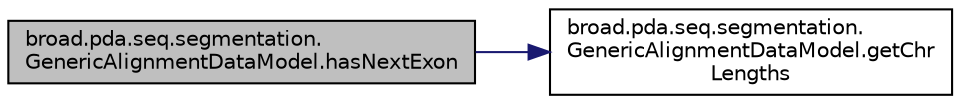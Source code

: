 digraph "broad.pda.seq.segmentation.GenericAlignmentDataModel.hasNextExon"
{
  edge [fontname="Helvetica",fontsize="10",labelfontname="Helvetica",labelfontsize="10"];
  node [fontname="Helvetica",fontsize="10",shape=record];
  rankdir="LR";
  Node1 [label="broad.pda.seq.segmentation.\lGenericAlignmentDataModel.hasNextExon",height=0.2,width=0.4,color="black", fillcolor="grey75", style="filled" fontcolor="black"];
  Node1 -> Node2 [color="midnightblue",fontsize="10",style="solid",fontname="Helvetica"];
  Node2 [label="broad.pda.seq.segmentation.\lGenericAlignmentDataModel.getChr\lLengths",height=0.2,width=0.4,color="black", fillcolor="white", style="filled",URL="$classbroad_1_1pda_1_1seq_1_1segmentation_1_1_generic_alignment_data_model.html#a198d95d9393812ebeba0432f8ca4b840"];
}
